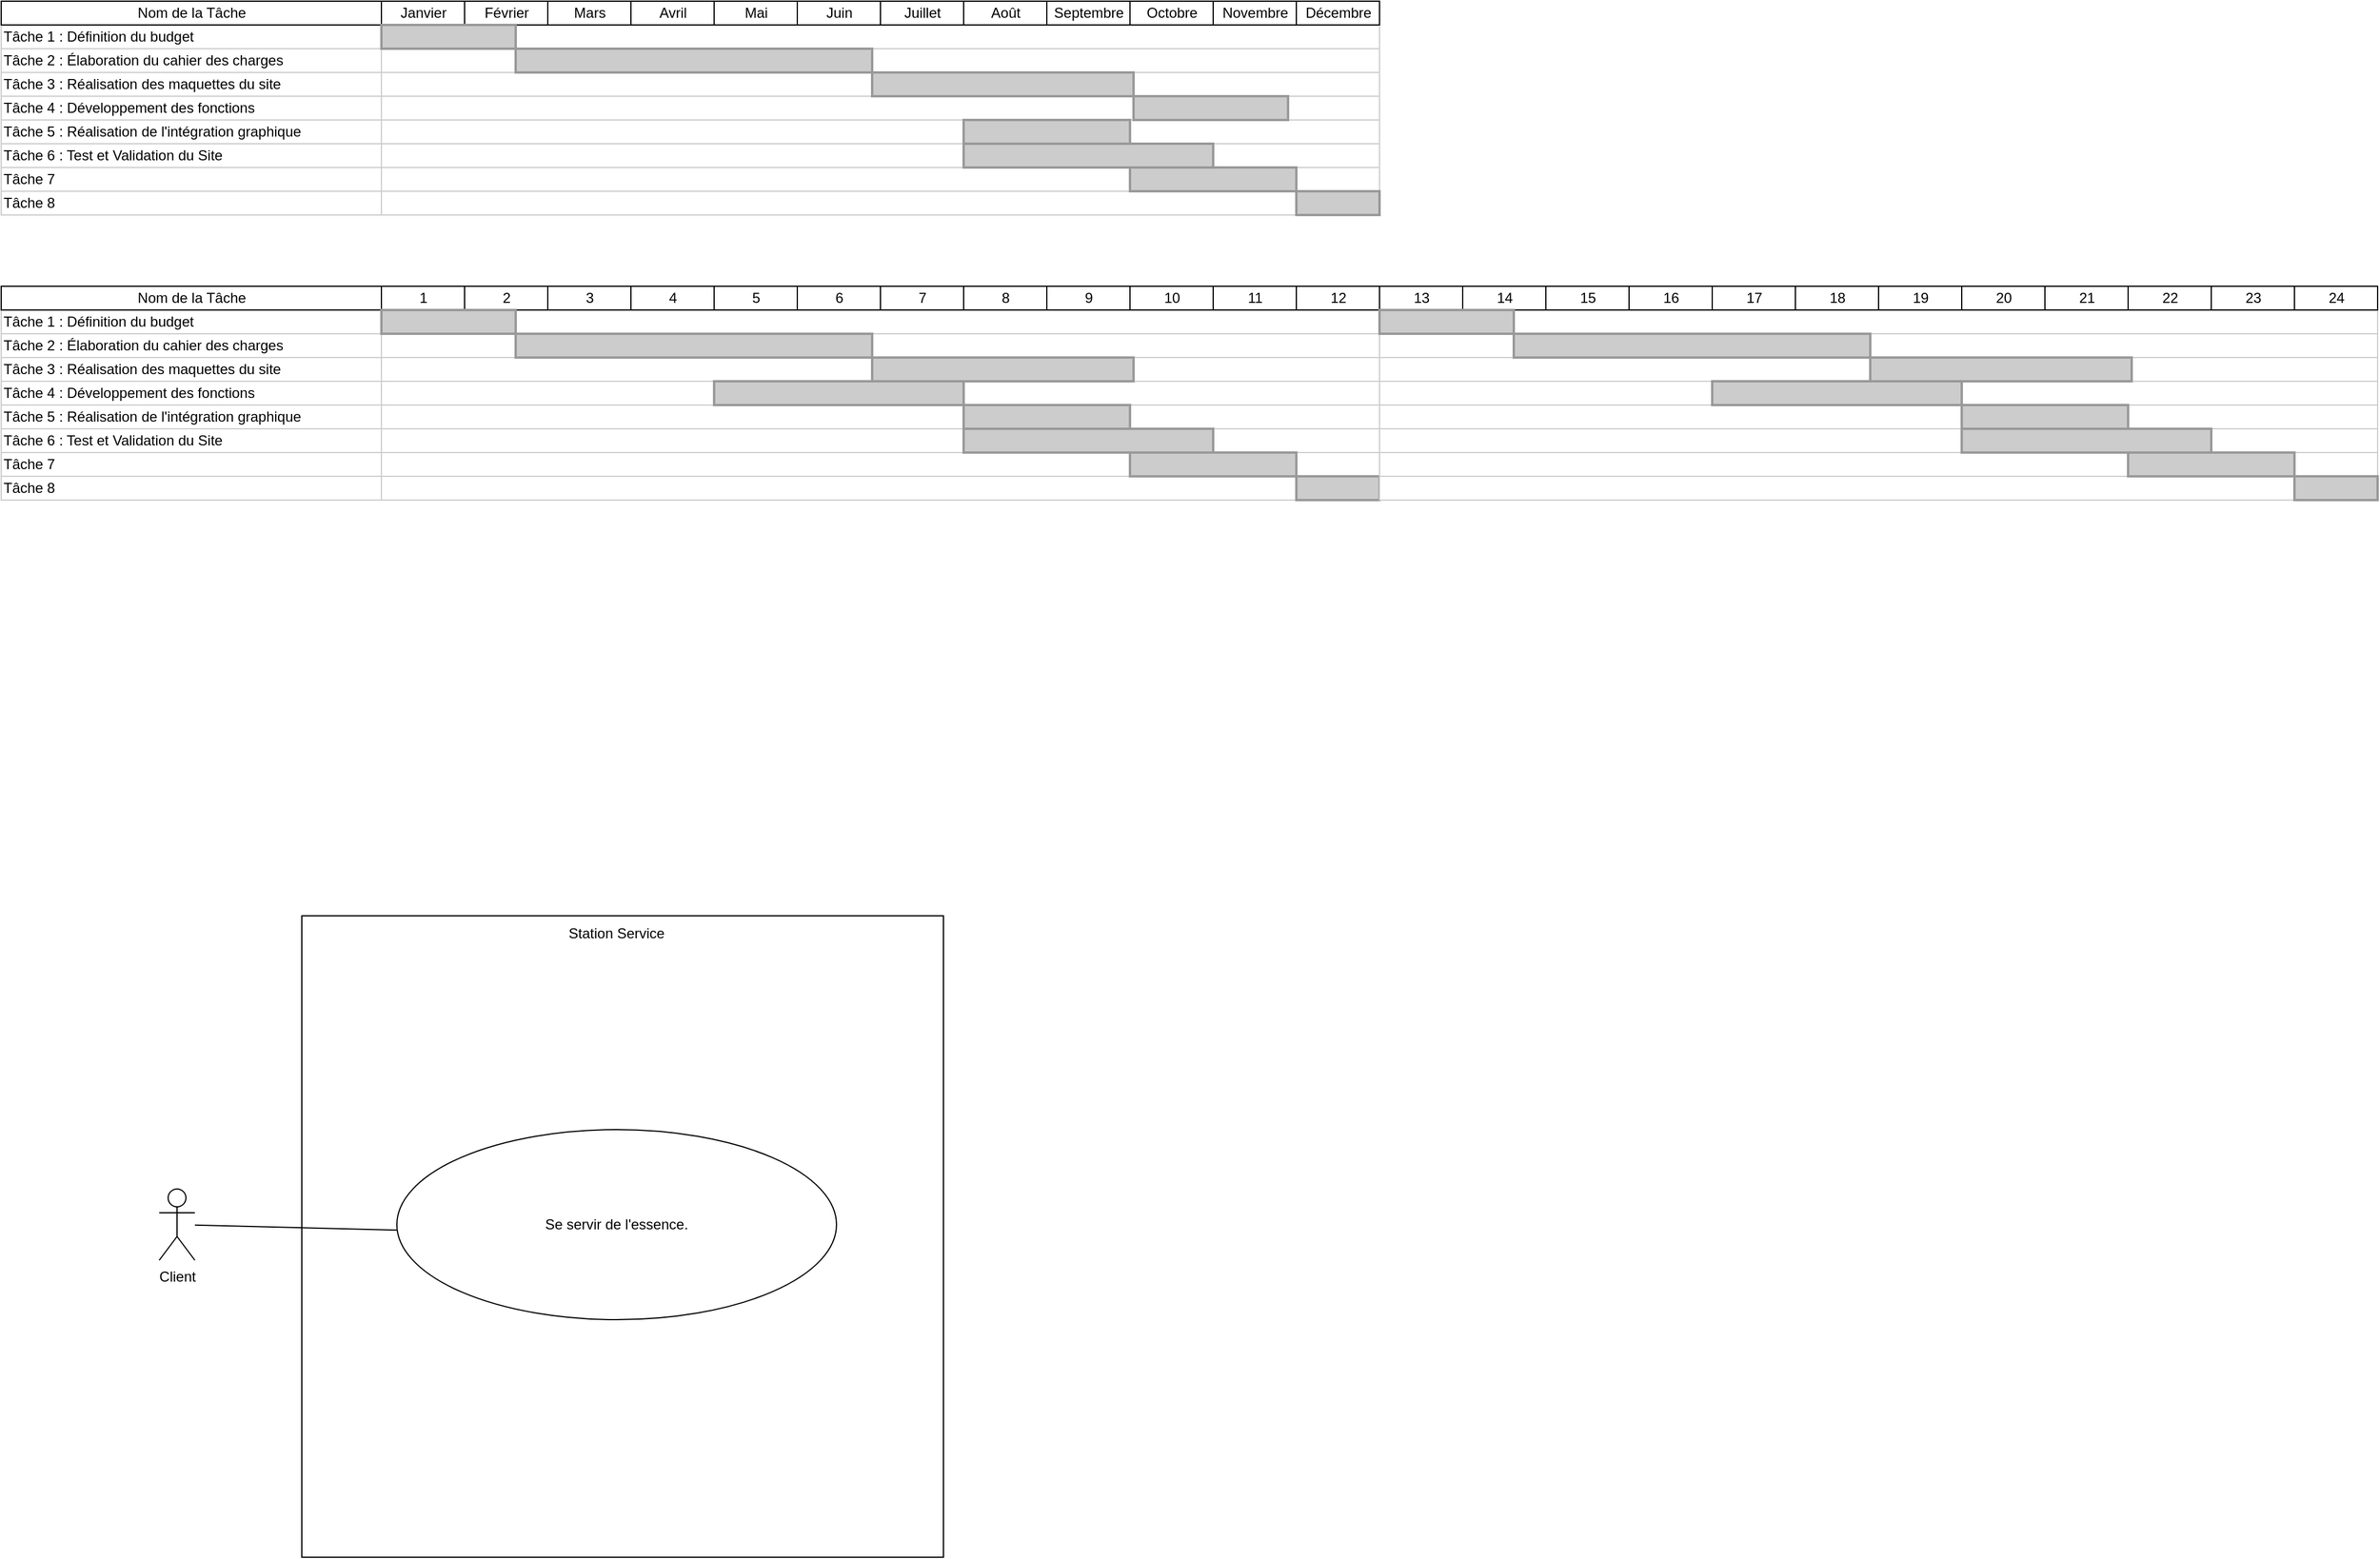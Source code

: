 <mxfile version="20.8.5" type="github">
  <diagram name="Page-1" id="fc2ac565-0d4e-3f0d-88b0-a54af1634ed7">
    <mxGraphModel dx="1195" dy="657" grid="1" gridSize="10" guides="1" tooltips="1" connect="0" arrows="1" fold="1" page="1" pageScale="1.5" pageWidth="4681" pageHeight="3300" background="none" math="0" shadow="0">
      <root>
        <mxCell id="0" style=";html=1;" />
        <mxCell id="1" style=";html=1;" parent="0" />
        <mxCell id="75" value="Tâche 1 : Définition du budget" style="align=left;strokeColor=#CCCCCC;html=1;" parent="1" vertex="1">
          <mxGeometry x="297.0" y="150.0" width="320.0" height="20.0" as="geometry" />
        </mxCell>
        <mxCell id="80" value="Tâche 2 : Élaboration du cahier des charges" style="align=left;strokeColor=#CCCCCC;html=1;" parent="1" vertex="1">
          <mxGeometry x="297" y="170.0" width="320" height="20" as="geometry" />
        </mxCell>
        <mxCell id="85" value="Tâche 3 : Réalisation des maquettes du site" style="align=left;strokeColor=#CCCCCC;html=1;" parent="1" vertex="1">
          <mxGeometry x="297.0" y="190.0" width="320.0" height="20" as="geometry" />
        </mxCell>
        <mxCell id="90" value="Tâche 4 : Développement des fonctions" style="align=left;strokeColor=#CCCCCC;html=1;" parent="1" vertex="1">
          <mxGeometry x="297.0" y="210.0" width="320.0" height="20" as="geometry" />
        </mxCell>
        <mxCell id="95" value="Tâche 5 : Réalisation de l&#39;intégration graphique" style="align=left;strokeColor=#CCCCCC;html=1;" parent="1" vertex="1">
          <mxGeometry x="297.0" y="230.0" width="320.0" height="20" as="geometry" />
        </mxCell>
        <mxCell id="100" value="Tâche 6 : Test et Validation du Site" style="align=left;strokeColor=#CCCCCC;html=1;" parent="1" vertex="1">
          <mxGeometry x="297.0" y="250.0" width="320.0" height="20" as="geometry" />
        </mxCell>
        <mxCell id="2" value="Nom de la Tâche" style="strokeWidth=1;fontStyle=0;html=1;" parent="1" vertex="1">
          <mxGeometry x="297" y="130" width="320" height="20" as="geometry" />
        </mxCell>
        <mxCell id="67c90442a009f359-289" value="Tâche 7" style="align=left;strokeColor=#CCCCCC;html=1;" parent="1" vertex="1">
          <mxGeometry x="297.0" y="270.0" width="320.0" height="20" as="geometry" />
        </mxCell>
        <mxCell id="67c90442a009f359-290" value="Tâche 8" style="align=left;strokeColor=#CCCCCC;html=1;" parent="1" vertex="1">
          <mxGeometry x="297.0" y="290.0" width="320.0" height="20" as="geometry" />
        </mxCell>
        <mxCell id="67c90442a009f359-291" value="" style="align=left;strokeColor=#CCCCCC;html=1;" parent="1" vertex="1">
          <mxGeometry x="617" y="150" width="840" height="20" as="geometry" />
        </mxCell>
        <mxCell id="4" value="Janvier" style="strokeWidth=1;fontStyle=0;html=1;" parent="1" vertex="1">
          <mxGeometry x="617" y="130" width="70" height="20" as="geometry" />
        </mxCell>
        <mxCell id="67c90442a009f359-278" value="Février" style="strokeWidth=1;fontStyle=0;html=1;" parent="1" vertex="1">
          <mxGeometry x="687" y="130" width="70" height="20" as="geometry" />
        </mxCell>
        <mxCell id="67c90442a009f359-279" value="Mars" style="strokeWidth=1;fontStyle=0;html=1;" parent="1" vertex="1">
          <mxGeometry x="757" y="130" width="70" height="20" as="geometry" />
        </mxCell>
        <mxCell id="67c90442a009f359-280" value="Avril" style="strokeWidth=1;fontStyle=0;html=1;" parent="1" vertex="1">
          <mxGeometry x="827" y="130" width="70" height="20" as="geometry" />
        </mxCell>
        <mxCell id="67c90442a009f359-281" value="Mai" style="strokeWidth=1;fontStyle=0;html=1;" parent="1" vertex="1">
          <mxGeometry x="897" y="130" width="70" height="20" as="geometry" />
        </mxCell>
        <mxCell id="67c90442a009f359-282" value="Juin" style="strokeWidth=1;fontStyle=0;html=1;" parent="1" vertex="1">
          <mxGeometry x="967" y="130" width="70" height="20" as="geometry" />
        </mxCell>
        <mxCell id="67c90442a009f359-283" value="Juillet" style="strokeWidth=1;fontStyle=0;html=1;" parent="1" vertex="1">
          <mxGeometry x="1037" y="130" width="70" height="20" as="geometry" />
        </mxCell>
        <mxCell id="67c90442a009f359-284" value="Août" style="strokeWidth=1;fontStyle=0;html=1;" parent="1" vertex="1">
          <mxGeometry x="1107" y="130" width="70" height="20" as="geometry" />
        </mxCell>
        <mxCell id="67c90442a009f359-285" value="Septembre" style="strokeWidth=1;fontStyle=0;html=1;" parent="1" vertex="1">
          <mxGeometry x="1177" y="130" width="70" height="20" as="geometry" />
        </mxCell>
        <mxCell id="67c90442a009f359-286" value="Octobre" style="strokeWidth=1;fontStyle=0;html=1;" parent="1" vertex="1">
          <mxGeometry x="1247" y="130" width="70" height="20" as="geometry" />
        </mxCell>
        <mxCell id="67c90442a009f359-287" value="Novembre" style="strokeWidth=1;fontStyle=0;html=1;" parent="1" vertex="1">
          <mxGeometry x="1317" y="130" width="70" height="20" as="geometry" />
        </mxCell>
        <mxCell id="67c90442a009f359-288" value="Décembre" style="strokeWidth=1;fontStyle=0;html=1;" parent="1" vertex="1">
          <mxGeometry x="1387" y="130" width="70" height="20" as="geometry" />
        </mxCell>
        <mxCell id="67c90442a009f359-292" value="" style="align=left;strokeColor=#CCCCCC;html=1;" parent="1" vertex="1">
          <mxGeometry x="617" y="170" width="840" height="20" as="geometry" />
        </mxCell>
        <mxCell id="67c90442a009f359-293" value="" style="align=left;strokeColor=#CCCCCC;html=1;" parent="1" vertex="1">
          <mxGeometry x="617" y="190" width="840" height="20" as="geometry" />
        </mxCell>
        <mxCell id="67c90442a009f359-294" value="" style="align=left;strokeColor=#CCCCCC;html=1;" parent="1" vertex="1">
          <mxGeometry x="617" y="210" width="840" height="20" as="geometry" />
        </mxCell>
        <mxCell id="67c90442a009f359-295" value="" style="align=left;strokeColor=#CCCCCC;html=1;" parent="1" vertex="1">
          <mxGeometry x="617" y="230" width="840" height="20" as="geometry" />
        </mxCell>
        <mxCell id="67c90442a009f359-296" value="" style="align=left;strokeColor=#CCCCCC;html=1;" parent="1" vertex="1">
          <mxGeometry x="617" y="250" width="840" height="20" as="geometry" />
        </mxCell>
        <mxCell id="67c90442a009f359-297" value="" style="align=left;strokeColor=#CCCCCC;html=1;" parent="1" vertex="1">
          <mxGeometry x="617" y="270" width="840" height="20" as="geometry" />
        </mxCell>
        <mxCell id="67c90442a009f359-298" value="" style="align=left;strokeColor=#CCCCCC;html=1;" parent="1" vertex="1">
          <mxGeometry x="617" y="290" width="840" height="20" as="geometry" />
        </mxCell>
        <mxCell id="67c90442a009f359-299" value="" style="whiteSpace=wrap;html=1;strokeWidth=2;fillColor=#CCCCCC;gradientColor=none;fontSize=14;align=center;strokeColor=#999999;" parent="1" vertex="1">
          <mxGeometry x="617" y="150" width="113" height="20" as="geometry" />
        </mxCell>
        <mxCell id="67c90442a009f359-300" value="" style="whiteSpace=wrap;html=1;strokeWidth=2;fillColor=#CCCCCC;gradientColor=none;fontSize=14;align=center;strokeColor=#999999;" parent="1" vertex="1">
          <mxGeometry x="730" y="170" width="300" height="20" as="geometry" />
        </mxCell>
        <mxCell id="67c90442a009f359-301" value="" style="whiteSpace=wrap;html=1;strokeWidth=2;fillColor=#CCCCCC;gradientColor=none;fontSize=14;align=center;strokeColor=#999999;" parent="1" vertex="1">
          <mxGeometry x="1030" y="190" width="220" height="20" as="geometry" />
        </mxCell>
        <mxCell id="67c90442a009f359-302" value="" style="whiteSpace=wrap;html=1;strokeWidth=2;fillColor=#CCCCCC;gradientColor=none;fontSize=14;align=center;strokeColor=#999999;" parent="1" vertex="1">
          <mxGeometry x="1250" y="210" width="130" height="20" as="geometry" />
        </mxCell>
        <mxCell id="67c90442a009f359-303" value="" style="whiteSpace=wrap;html=1;strokeWidth=2;fillColor=#CCCCCC;gradientColor=none;fontSize=14;align=center;strokeColor=#999999;" parent="1" vertex="1">
          <mxGeometry x="1107" y="230" width="140" height="20" as="geometry" />
        </mxCell>
        <mxCell id="67c90442a009f359-304" value="" style="whiteSpace=wrap;html=1;strokeWidth=2;fillColor=#CCCCCC;gradientColor=none;fontSize=14;align=center;strokeColor=#999999;" parent="1" vertex="1">
          <mxGeometry x="1107" y="250" width="210" height="20" as="geometry" />
        </mxCell>
        <mxCell id="67c90442a009f359-305" value="" style="whiteSpace=wrap;html=1;strokeWidth=2;fillColor=#CCCCCC;gradientColor=none;fontSize=14;align=center;strokeColor=#999999;" parent="1" vertex="1">
          <mxGeometry x="1247" y="270" width="140" height="20" as="geometry" />
        </mxCell>
        <mxCell id="67c90442a009f359-306" value="" style="whiteSpace=wrap;html=1;strokeWidth=2;fillColor=#CCCCCC;gradientColor=none;fontSize=14;align=center;strokeColor=#999999;" parent="1" vertex="1">
          <mxGeometry x="1387" y="290" width="70" height="20" as="geometry" />
        </mxCell>
        <mxCell id="VN1uP1C5PUMfHr19Xt-i-100" value="Tâche 1 : Définition du budget" style="align=left;strokeColor=#CCCCCC;html=1;" vertex="1" parent="1">
          <mxGeometry x="297.0" y="390.0" width="320.0" height="20.0" as="geometry" />
        </mxCell>
        <mxCell id="VN1uP1C5PUMfHr19Xt-i-101" value="Tâche 2 : Élaboration du cahier des charges" style="align=left;strokeColor=#CCCCCC;html=1;" vertex="1" parent="1">
          <mxGeometry x="297" y="410.0" width="320" height="20" as="geometry" />
        </mxCell>
        <mxCell id="VN1uP1C5PUMfHr19Xt-i-102" value="Tâche 3 : Réalisation des maquettes du site" style="align=left;strokeColor=#CCCCCC;html=1;" vertex="1" parent="1">
          <mxGeometry x="297.0" y="430.0" width="320.0" height="20" as="geometry" />
        </mxCell>
        <mxCell id="VN1uP1C5PUMfHr19Xt-i-103" value="Tâche 4 : Développement des fonctions" style="align=left;strokeColor=#CCCCCC;html=1;" vertex="1" parent="1">
          <mxGeometry x="297.0" y="450.0" width="320.0" height="20" as="geometry" />
        </mxCell>
        <mxCell id="VN1uP1C5PUMfHr19Xt-i-104" value="Tâche 5 : Réalisation de l&#39;intégration graphique" style="align=left;strokeColor=#CCCCCC;html=1;" vertex="1" parent="1">
          <mxGeometry x="297.0" y="470.0" width="320.0" height="20" as="geometry" />
        </mxCell>
        <mxCell id="VN1uP1C5PUMfHr19Xt-i-105" value="Tâche 6 : Test et Validation du Site" style="align=left;strokeColor=#CCCCCC;html=1;" vertex="1" parent="1">
          <mxGeometry x="297.0" y="490.0" width="320.0" height="20" as="geometry" />
        </mxCell>
        <mxCell id="VN1uP1C5PUMfHr19Xt-i-106" value="Nom de la Tâche" style="strokeWidth=1;fontStyle=0;html=1;" vertex="1" parent="1">
          <mxGeometry x="297" y="370" width="320" height="20" as="geometry" />
        </mxCell>
        <mxCell id="VN1uP1C5PUMfHr19Xt-i-107" value="Tâche 7" style="align=left;strokeColor=#CCCCCC;html=1;" vertex="1" parent="1">
          <mxGeometry x="297.0" y="510.0" width="320.0" height="20" as="geometry" />
        </mxCell>
        <mxCell id="VN1uP1C5PUMfHr19Xt-i-108" value="Tâche 8" style="align=left;strokeColor=#CCCCCC;html=1;" vertex="1" parent="1">
          <mxGeometry x="297.0" y="530.0" width="320.0" height="20" as="geometry" />
        </mxCell>
        <mxCell id="VN1uP1C5PUMfHr19Xt-i-109" value="" style="align=left;strokeColor=#CCCCCC;html=1;" vertex="1" parent="1">
          <mxGeometry x="617" y="390" width="840" height="20" as="geometry" />
        </mxCell>
        <mxCell id="VN1uP1C5PUMfHr19Xt-i-110" value="1" style="strokeWidth=1;fontStyle=0;html=1;" vertex="1" parent="1">
          <mxGeometry x="617" y="370" width="70" height="20" as="geometry" />
        </mxCell>
        <mxCell id="VN1uP1C5PUMfHr19Xt-i-111" value="2" style="strokeWidth=1;fontStyle=0;html=1;" vertex="1" parent="1">
          <mxGeometry x="687" y="370" width="70" height="20" as="geometry" />
        </mxCell>
        <mxCell id="VN1uP1C5PUMfHr19Xt-i-112" value="3" style="strokeWidth=1;fontStyle=0;html=1;" vertex="1" parent="1">
          <mxGeometry x="757" y="370" width="70" height="20" as="geometry" />
        </mxCell>
        <mxCell id="VN1uP1C5PUMfHr19Xt-i-113" value="4" style="strokeWidth=1;fontStyle=0;html=1;" vertex="1" parent="1">
          <mxGeometry x="827" y="370" width="70" height="20" as="geometry" />
        </mxCell>
        <mxCell id="VN1uP1C5PUMfHr19Xt-i-114" value="5" style="strokeWidth=1;fontStyle=0;html=1;" vertex="1" parent="1">
          <mxGeometry x="897" y="370" width="70" height="20" as="geometry" />
        </mxCell>
        <mxCell id="VN1uP1C5PUMfHr19Xt-i-115" value="6" style="strokeWidth=1;fontStyle=0;html=1;" vertex="1" parent="1">
          <mxGeometry x="967" y="370" width="70" height="20" as="geometry" />
        </mxCell>
        <mxCell id="VN1uP1C5PUMfHr19Xt-i-116" value="7" style="strokeWidth=1;fontStyle=0;html=1;" vertex="1" parent="1">
          <mxGeometry x="1037" y="370" width="70" height="20" as="geometry" />
        </mxCell>
        <mxCell id="VN1uP1C5PUMfHr19Xt-i-117" value="8" style="strokeWidth=1;fontStyle=0;html=1;" vertex="1" parent="1">
          <mxGeometry x="1107" y="370" width="70" height="20" as="geometry" />
        </mxCell>
        <mxCell id="VN1uP1C5PUMfHr19Xt-i-118" value="9" style="strokeWidth=1;fontStyle=0;html=1;" vertex="1" parent="1">
          <mxGeometry x="1177" y="370" width="70" height="20" as="geometry" />
        </mxCell>
        <mxCell id="VN1uP1C5PUMfHr19Xt-i-119" value="10" style="strokeWidth=1;fontStyle=0;html=1;" vertex="1" parent="1">
          <mxGeometry x="1247" y="370" width="70" height="20" as="geometry" />
        </mxCell>
        <mxCell id="VN1uP1C5PUMfHr19Xt-i-120" value="11" style="strokeWidth=1;fontStyle=0;html=1;" vertex="1" parent="1">
          <mxGeometry x="1317" y="370" width="70" height="20" as="geometry" />
        </mxCell>
        <mxCell id="VN1uP1C5PUMfHr19Xt-i-121" value="12" style="strokeWidth=1;fontStyle=0;html=1;" vertex="1" parent="1">
          <mxGeometry x="1387" y="370" width="70" height="20" as="geometry" />
        </mxCell>
        <mxCell id="VN1uP1C5PUMfHr19Xt-i-122" value="" style="align=left;strokeColor=#CCCCCC;html=1;" vertex="1" parent="1">
          <mxGeometry x="617" y="410" width="840" height="20" as="geometry" />
        </mxCell>
        <mxCell id="VN1uP1C5PUMfHr19Xt-i-123" value="" style="align=left;strokeColor=#CCCCCC;html=1;" vertex="1" parent="1">
          <mxGeometry x="617" y="430" width="840" height="20" as="geometry" />
        </mxCell>
        <mxCell id="VN1uP1C5PUMfHr19Xt-i-124" value="" style="align=left;strokeColor=#CCCCCC;html=1;" vertex="1" parent="1">
          <mxGeometry x="617" y="450" width="840" height="20" as="geometry" />
        </mxCell>
        <mxCell id="VN1uP1C5PUMfHr19Xt-i-125" value="" style="align=left;strokeColor=#CCCCCC;html=1;" vertex="1" parent="1">
          <mxGeometry x="617" y="470" width="840" height="20" as="geometry" />
        </mxCell>
        <mxCell id="VN1uP1C5PUMfHr19Xt-i-126" value="" style="align=left;strokeColor=#CCCCCC;html=1;" vertex="1" parent="1">
          <mxGeometry x="617" y="490" width="840" height="20" as="geometry" />
        </mxCell>
        <mxCell id="VN1uP1C5PUMfHr19Xt-i-127" value="" style="align=left;strokeColor=#CCCCCC;html=1;" vertex="1" parent="1">
          <mxGeometry x="617" y="510" width="840" height="20" as="geometry" />
        </mxCell>
        <mxCell id="VN1uP1C5PUMfHr19Xt-i-128" value="" style="align=left;strokeColor=#CCCCCC;html=1;" vertex="1" parent="1">
          <mxGeometry x="617" y="530" width="840" height="20" as="geometry" />
        </mxCell>
        <mxCell id="VN1uP1C5PUMfHr19Xt-i-129" value="" style="whiteSpace=wrap;html=1;strokeWidth=2;fillColor=#CCCCCC;gradientColor=none;fontSize=14;align=center;strokeColor=#999999;" vertex="1" parent="1">
          <mxGeometry x="617" y="390" width="113" height="20" as="geometry" />
        </mxCell>
        <mxCell id="VN1uP1C5PUMfHr19Xt-i-130" value="" style="whiteSpace=wrap;html=1;strokeWidth=2;fillColor=#CCCCCC;gradientColor=none;fontSize=14;align=center;strokeColor=#999999;" vertex="1" parent="1">
          <mxGeometry x="730" y="410" width="300" height="20" as="geometry" />
        </mxCell>
        <mxCell id="VN1uP1C5PUMfHr19Xt-i-131" value="" style="whiteSpace=wrap;html=1;strokeWidth=2;fillColor=#CCCCCC;gradientColor=none;fontSize=14;align=center;strokeColor=#999999;" vertex="1" parent="1">
          <mxGeometry x="1030" y="430" width="220" height="20" as="geometry" />
        </mxCell>
        <mxCell id="VN1uP1C5PUMfHr19Xt-i-132" value="" style="whiteSpace=wrap;html=1;strokeWidth=2;fillColor=#CCCCCC;gradientColor=none;fontSize=14;align=center;strokeColor=#999999;" vertex="1" parent="1">
          <mxGeometry x="897" y="450" width="210" height="20" as="geometry" />
        </mxCell>
        <mxCell id="VN1uP1C5PUMfHr19Xt-i-133" value="" style="whiteSpace=wrap;html=1;strokeWidth=2;fillColor=#CCCCCC;gradientColor=none;fontSize=14;align=center;strokeColor=#999999;" vertex="1" parent="1">
          <mxGeometry x="1107" y="470" width="140" height="20" as="geometry" />
        </mxCell>
        <mxCell id="VN1uP1C5PUMfHr19Xt-i-134" value="" style="whiteSpace=wrap;html=1;strokeWidth=2;fillColor=#CCCCCC;gradientColor=none;fontSize=14;align=center;strokeColor=#999999;" vertex="1" parent="1">
          <mxGeometry x="1107" y="490" width="210" height="20" as="geometry" />
        </mxCell>
        <mxCell id="VN1uP1C5PUMfHr19Xt-i-135" value="" style="whiteSpace=wrap;html=1;strokeWidth=2;fillColor=#CCCCCC;gradientColor=none;fontSize=14;align=center;strokeColor=#999999;" vertex="1" parent="1">
          <mxGeometry x="1247" y="510" width="140" height="20" as="geometry" />
        </mxCell>
        <mxCell id="VN1uP1C5PUMfHr19Xt-i-136" value="" style="whiteSpace=wrap;html=1;strokeWidth=2;fillColor=#CCCCCC;gradientColor=none;fontSize=14;align=center;strokeColor=#999999;" vertex="1" parent="1">
          <mxGeometry x="1387" y="530" width="70" height="20" as="geometry" />
        </mxCell>
        <mxCell id="VN1uP1C5PUMfHr19Xt-i-137" value="" style="align=left;strokeColor=#CCCCCC;html=1;" vertex="1" parent="1">
          <mxGeometry x="1457" y="390" width="840" height="20" as="geometry" />
        </mxCell>
        <mxCell id="VN1uP1C5PUMfHr19Xt-i-138" value="13" style="strokeWidth=1;fontStyle=0;html=1;" vertex="1" parent="1">
          <mxGeometry x="1457" y="370" width="70" height="20" as="geometry" />
        </mxCell>
        <mxCell id="VN1uP1C5PUMfHr19Xt-i-139" value="14" style="strokeWidth=1;fontStyle=0;html=1;" vertex="1" parent="1">
          <mxGeometry x="1527" y="370" width="70" height="20" as="geometry" />
        </mxCell>
        <mxCell id="VN1uP1C5PUMfHr19Xt-i-140" value="15" style="strokeWidth=1;fontStyle=0;html=1;" vertex="1" parent="1">
          <mxGeometry x="1597" y="370" width="70" height="20" as="geometry" />
        </mxCell>
        <mxCell id="VN1uP1C5PUMfHr19Xt-i-141" value="16" style="strokeWidth=1;fontStyle=0;html=1;" vertex="1" parent="1">
          <mxGeometry x="1667" y="370" width="70" height="20" as="geometry" />
        </mxCell>
        <mxCell id="VN1uP1C5PUMfHr19Xt-i-142" value="17" style="strokeWidth=1;fontStyle=0;html=1;" vertex="1" parent="1">
          <mxGeometry x="1737" y="370" width="70" height="20" as="geometry" />
        </mxCell>
        <mxCell id="VN1uP1C5PUMfHr19Xt-i-143" value="18" style="strokeWidth=1;fontStyle=0;html=1;" vertex="1" parent="1">
          <mxGeometry x="1807" y="370" width="70" height="20" as="geometry" />
        </mxCell>
        <mxCell id="VN1uP1C5PUMfHr19Xt-i-144" value="19" style="strokeWidth=1;fontStyle=0;html=1;" vertex="1" parent="1">
          <mxGeometry x="1877" y="370" width="70" height="20" as="geometry" />
        </mxCell>
        <mxCell id="VN1uP1C5PUMfHr19Xt-i-145" value="20" style="strokeWidth=1;fontStyle=0;html=1;" vertex="1" parent="1">
          <mxGeometry x="1947" y="370" width="70" height="20" as="geometry" />
        </mxCell>
        <mxCell id="VN1uP1C5PUMfHr19Xt-i-146" value="21" style="strokeWidth=1;fontStyle=0;html=1;" vertex="1" parent="1">
          <mxGeometry x="2017" y="370" width="70" height="20" as="geometry" />
        </mxCell>
        <mxCell id="VN1uP1C5PUMfHr19Xt-i-147" value="22" style="strokeWidth=1;fontStyle=0;html=1;" vertex="1" parent="1">
          <mxGeometry x="2087" y="370" width="70" height="20" as="geometry" />
        </mxCell>
        <mxCell id="VN1uP1C5PUMfHr19Xt-i-148" value="23" style="strokeWidth=1;fontStyle=0;html=1;" vertex="1" parent="1">
          <mxGeometry x="2157" y="370" width="70" height="20" as="geometry" />
        </mxCell>
        <mxCell id="VN1uP1C5PUMfHr19Xt-i-149" value="24" style="strokeWidth=1;fontStyle=0;html=1;" vertex="1" parent="1">
          <mxGeometry x="2227" y="370" width="70" height="20" as="geometry" />
        </mxCell>
        <mxCell id="VN1uP1C5PUMfHr19Xt-i-150" value="" style="align=left;strokeColor=#CCCCCC;html=1;" vertex="1" parent="1">
          <mxGeometry x="1457" y="410" width="840" height="20" as="geometry" />
        </mxCell>
        <mxCell id="VN1uP1C5PUMfHr19Xt-i-151" value="" style="align=left;strokeColor=#CCCCCC;html=1;" vertex="1" parent="1">
          <mxGeometry x="1457" y="430" width="840" height="20" as="geometry" />
        </mxCell>
        <mxCell id="VN1uP1C5PUMfHr19Xt-i-152" value="" style="align=left;strokeColor=#CCCCCC;html=1;" vertex="1" parent="1">
          <mxGeometry x="1457" y="450" width="840" height="20" as="geometry" />
        </mxCell>
        <mxCell id="VN1uP1C5PUMfHr19Xt-i-153" value="" style="align=left;strokeColor=#CCCCCC;html=1;" vertex="1" parent="1">
          <mxGeometry x="1457" y="470" width="840" height="20" as="geometry" />
        </mxCell>
        <mxCell id="VN1uP1C5PUMfHr19Xt-i-154" value="" style="align=left;strokeColor=#CCCCCC;html=1;" vertex="1" parent="1">
          <mxGeometry x="1457" y="490" width="840" height="20" as="geometry" />
        </mxCell>
        <mxCell id="VN1uP1C5PUMfHr19Xt-i-155" value="" style="align=left;strokeColor=#CCCCCC;html=1;" vertex="1" parent="1">
          <mxGeometry x="1457" y="510" width="840" height="20" as="geometry" />
        </mxCell>
        <mxCell id="VN1uP1C5PUMfHr19Xt-i-156" value="" style="align=left;strokeColor=#CCCCCC;html=1;" vertex="1" parent="1">
          <mxGeometry x="1457" y="530" width="840" height="20" as="geometry" />
        </mxCell>
        <mxCell id="VN1uP1C5PUMfHr19Xt-i-157" value="" style="whiteSpace=wrap;html=1;strokeWidth=2;fillColor=#CCCCCC;gradientColor=none;fontSize=14;align=center;strokeColor=#999999;" vertex="1" parent="1">
          <mxGeometry x="1457" y="390" width="113" height="20" as="geometry" />
        </mxCell>
        <mxCell id="VN1uP1C5PUMfHr19Xt-i-158" value="" style="whiteSpace=wrap;html=1;strokeWidth=2;fillColor=#CCCCCC;gradientColor=none;fontSize=14;align=center;strokeColor=#999999;" vertex="1" parent="1">
          <mxGeometry x="1570" y="410" width="300" height="20" as="geometry" />
        </mxCell>
        <mxCell id="VN1uP1C5PUMfHr19Xt-i-159" value="" style="whiteSpace=wrap;html=1;strokeWidth=2;fillColor=#CCCCCC;gradientColor=none;fontSize=14;align=center;strokeColor=#999999;" vertex="1" parent="1">
          <mxGeometry x="1870" y="430" width="220" height="20" as="geometry" />
        </mxCell>
        <mxCell id="VN1uP1C5PUMfHr19Xt-i-160" value="" style="whiteSpace=wrap;html=1;strokeWidth=2;fillColor=#CCCCCC;gradientColor=none;fontSize=14;align=center;strokeColor=#999999;" vertex="1" parent="1">
          <mxGeometry x="1737" y="450" width="210" height="20" as="geometry" />
        </mxCell>
        <mxCell id="VN1uP1C5PUMfHr19Xt-i-161" value="" style="whiteSpace=wrap;html=1;strokeWidth=2;fillColor=#CCCCCC;gradientColor=none;fontSize=14;align=center;strokeColor=#999999;" vertex="1" parent="1">
          <mxGeometry x="1947" y="470" width="140" height="20" as="geometry" />
        </mxCell>
        <mxCell id="VN1uP1C5PUMfHr19Xt-i-162" value="" style="whiteSpace=wrap;html=1;strokeWidth=2;fillColor=#CCCCCC;gradientColor=none;fontSize=14;align=center;strokeColor=#999999;" vertex="1" parent="1">
          <mxGeometry x="1947" y="490" width="210" height="20" as="geometry" />
        </mxCell>
        <mxCell id="VN1uP1C5PUMfHr19Xt-i-163" value="" style="whiteSpace=wrap;html=1;strokeWidth=2;fillColor=#CCCCCC;gradientColor=none;fontSize=14;align=center;strokeColor=#999999;" vertex="1" parent="1">
          <mxGeometry x="2087" y="510" width="140" height="20" as="geometry" />
        </mxCell>
        <mxCell id="VN1uP1C5PUMfHr19Xt-i-164" value="" style="whiteSpace=wrap;html=1;strokeWidth=2;fillColor=#CCCCCC;gradientColor=none;fontSize=14;align=center;strokeColor=#999999;" vertex="1" parent="1">
          <mxGeometry x="2227" y="530" width="70" height="20" as="geometry" />
        </mxCell>
        <mxCell id="VN1uP1C5PUMfHr19Xt-i-165" value="" style="whiteSpace=wrap;html=1;aspect=fixed;" vertex="1" parent="1">
          <mxGeometry x="550" y="900" width="540" height="540" as="geometry" />
        </mxCell>
        <mxCell id="VN1uP1C5PUMfHr19Xt-i-166" value="Client" style="shape=umlActor;verticalLabelPosition=bottom;verticalAlign=top;html=1;outlineConnect=0;" vertex="1" parent="1">
          <mxGeometry x="430" y="1130" width="30" height="60" as="geometry" />
        </mxCell>
        <mxCell id="VN1uP1C5PUMfHr19Xt-i-169" value="Se servir de l&#39;essence." style="ellipse;whiteSpace=wrap;html=1;" vertex="1" parent="1">
          <mxGeometry x="630" y="1080" width="370" height="160" as="geometry" />
        </mxCell>
        <mxCell id="VN1uP1C5PUMfHr19Xt-i-171" value="" style="endArrow=none;html=1;rounded=0;entryX=0;entryY=0.529;entryDx=0;entryDy=0;entryPerimeter=0;" edge="1" parent="1" source="VN1uP1C5PUMfHr19Xt-i-166" target="VN1uP1C5PUMfHr19Xt-i-169">
          <mxGeometry width="50" height="50" relative="1" as="geometry">
            <mxPoint x="750" y="1370" as="sourcePoint" />
            <mxPoint x="800" y="1320" as="targetPoint" />
          </mxGeometry>
        </mxCell>
        <mxCell id="VN1uP1C5PUMfHr19Xt-i-172" value="Station Service" style="text;html=1;strokeColor=none;fillColor=none;align=center;verticalAlign=middle;whiteSpace=wrap;rounded=0;" vertex="1" parent="1">
          <mxGeometry x="720" y="900" width="190" height="30" as="geometry" />
        </mxCell>
      </root>
    </mxGraphModel>
  </diagram>
</mxfile>
